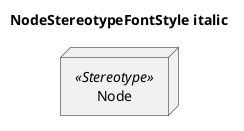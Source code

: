 @startuml
'!include ../../../plantuml-styles/plantuml-ae-skinparam-ex.iuml

skinparam NodeStereotypeFontStyle italic

title NodeStereotypeFontStyle italic

node Node <<Stereotype>>
@enduml